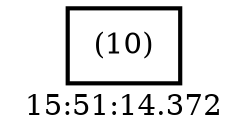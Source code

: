 digraph  g{ graph[label = "15:51:14.372"]
node [shape=rectangle, color=black, fontcolor=black, style=bold] edge [color=black] 0 [label="(10)"] ; 
}

